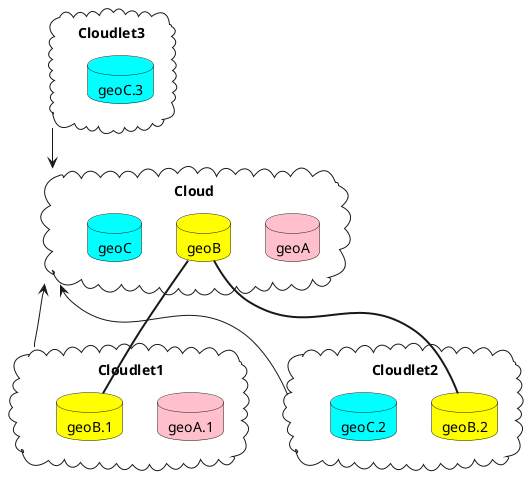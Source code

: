 @startuml


cloud Cloudlet1 {
  database "geoA.1" #pink
  database "geoB.1" #ffff00
}

cloud Cloudlet2 {
  database "geoB.2" #ffff00
  database "geoC.2" #00ffff
}

cloud Cloudlet3 {
  database "geoC.3" #00ffff
}

cloud Cloud {
  database geoA #pink
  database geoB #ffff00
  database geoC #00ffff
}

Cloudlet1 --> Cloud
Cloudlet2 --> Cloud
Cloudlet3 --> Cloud

geoB === geoB.1
geoB === geoB.2

@enduml
